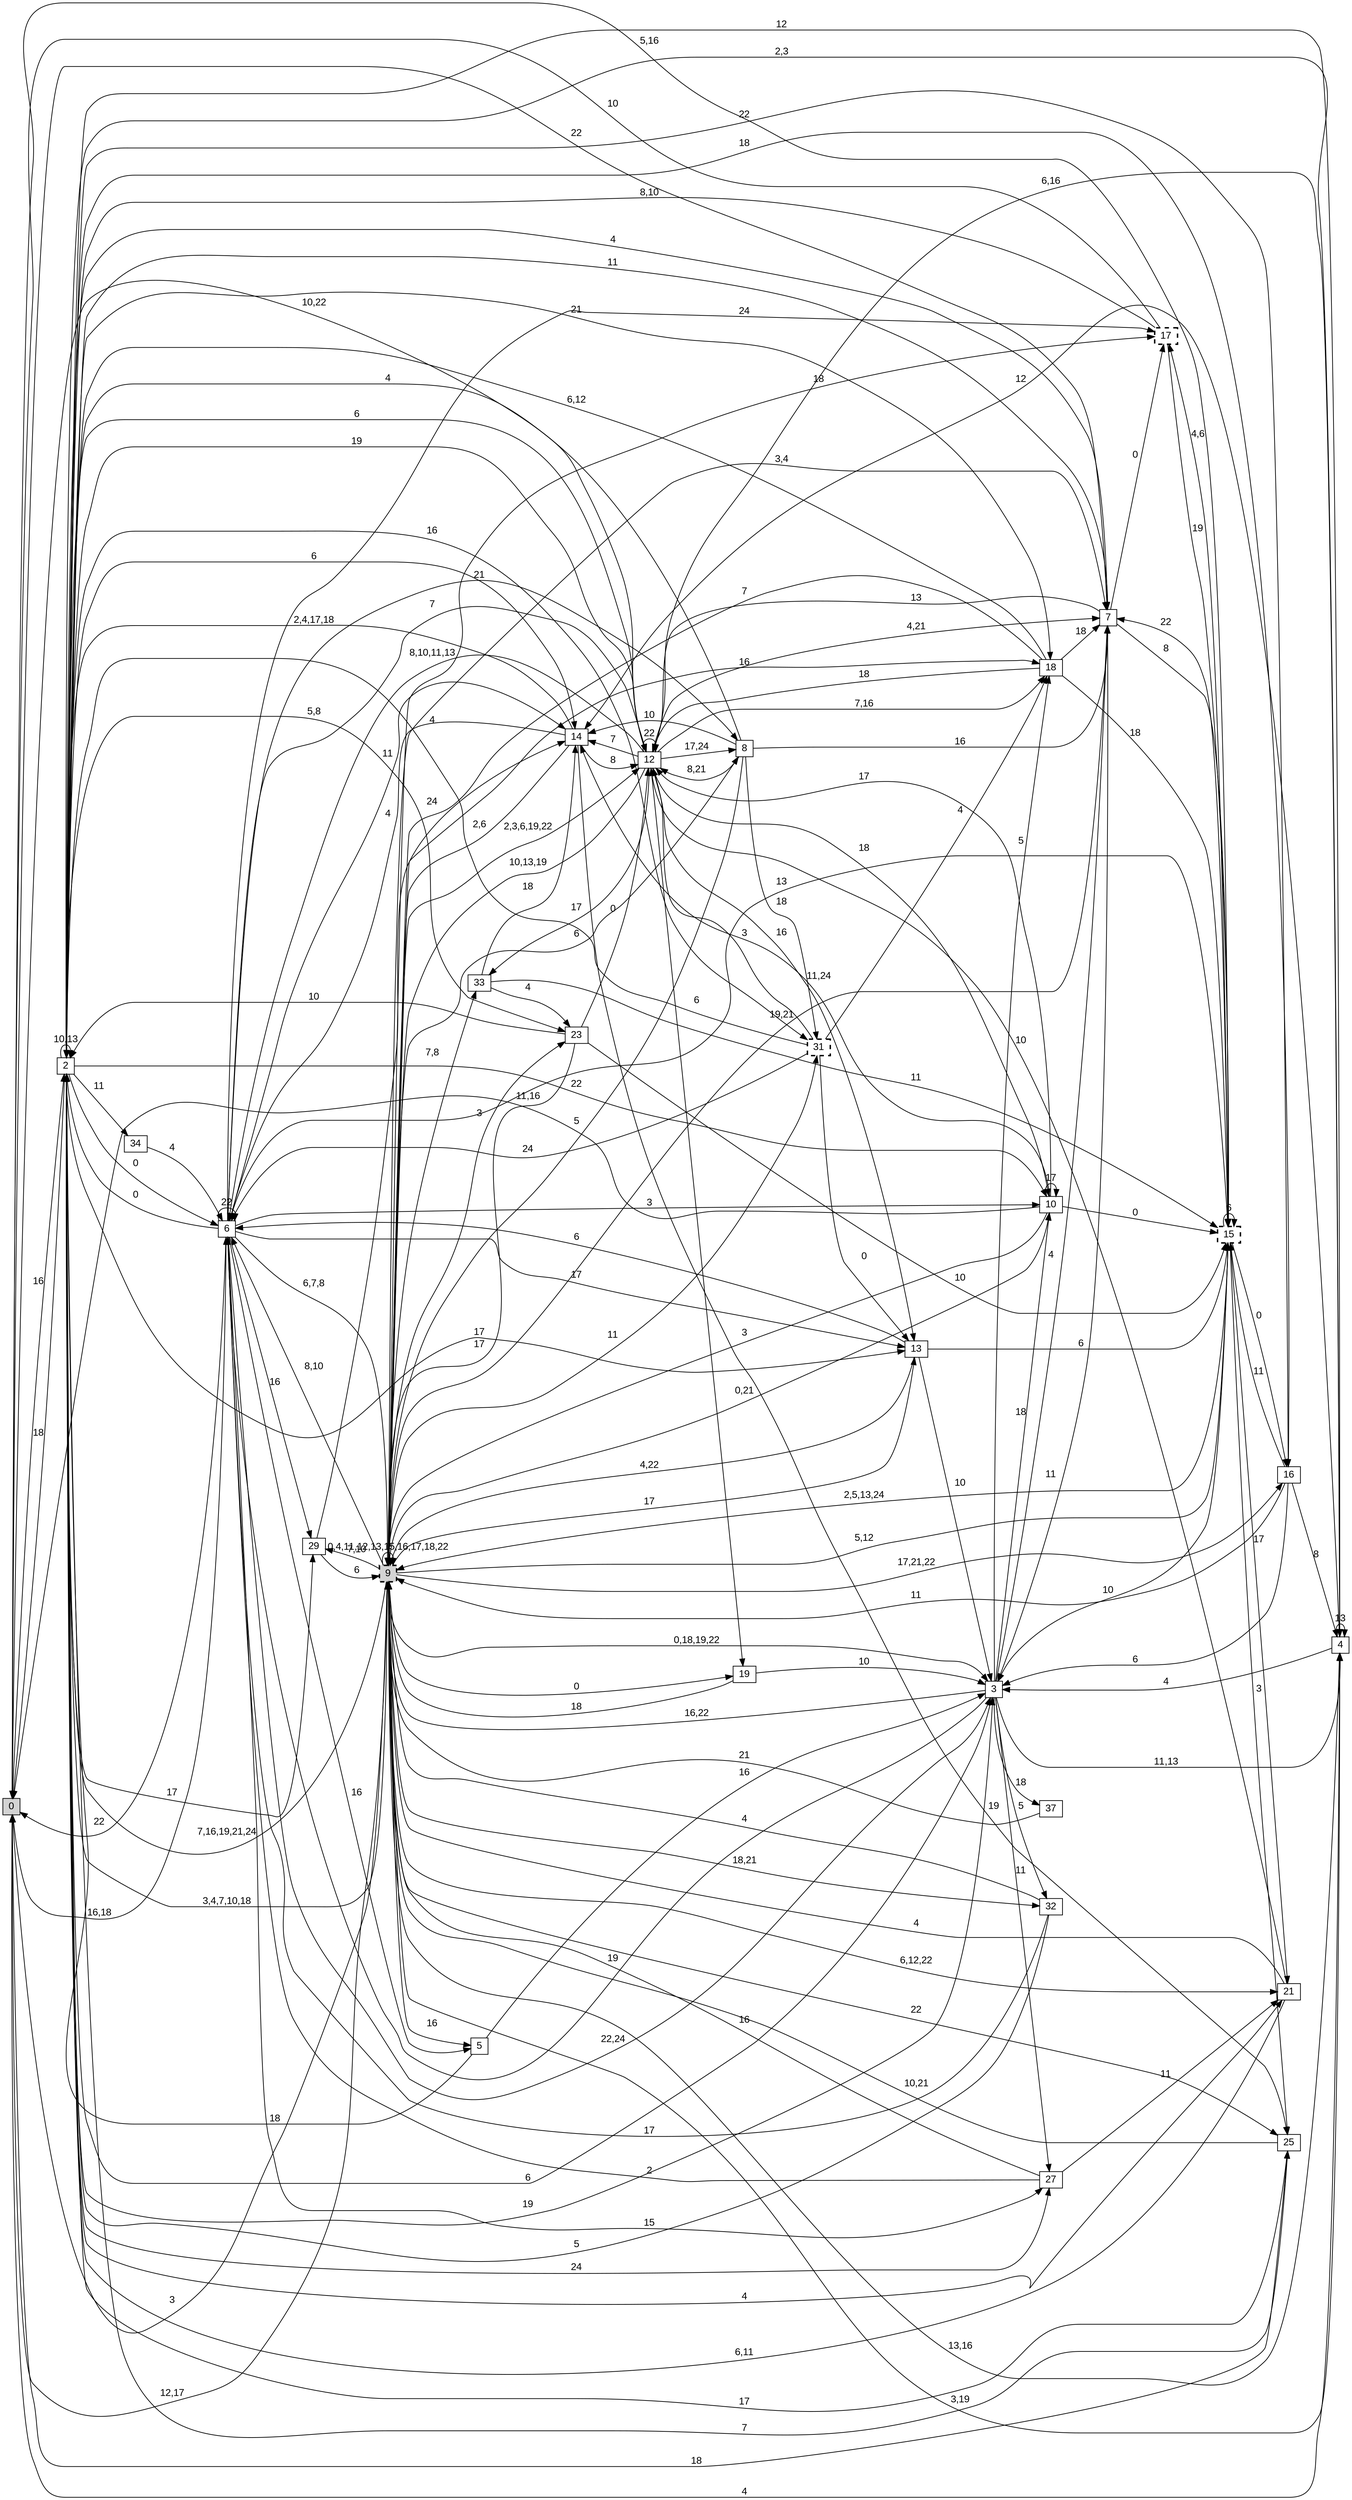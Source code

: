 digraph "NDFA" {
  rankdir=LR
  node [shape=box width=0.1 height=0.1 fontname=Arial]
  edge [fontname=Arial]
/* Estados */
 s0 [label="0" style="filled"] /* I:1 F:0 D:0 */
 s2 [label="2" ] /* I:0 F:0 D:0 */
 s3 [label="3" ] /* I:0 F:0 D:0 */
 s4 [label="4" ] /* I:0 F:0 D:0 */
 s5 [label="5" ] /* I:0 F:0 D:0 */
 s6 [label="6" ] /* I:0 F:0 D:0 */
 s7 [label="7" ] /* I:0 F:0 D:0 */
 s8 [label="8" ] /* I:0 F:0 D:0 */
 s9 [label="9" style="filled,bold,dashed"] /* I:1 F:1 D:0 */
 s10 [label="10" ] /* I:0 F:0 D:0 */
 s12 [label="12" ] /* I:0 F:0 D:0 */
 s13 [label="13" ] /* I:0 F:0 D:0 */
 s14 [label="14" ] /* I:0 F:0 D:0 */
 s15 [label="15" style="bold,dashed"] /* I:0 F:1 D:0 */
 s16 [label="16" ] /* I:0 F:0 D:0 */
 s17 [label="17" style="bold,dashed"] /* I:0 F:1 D:0 */
 s18 [label="18" ] /* I:0 F:0 D:0 */
 s19 [label="19" ] /* I:0 F:0 D:0 */
 s21 [label="21" ] /* I:0 F:0 D:0 */
 s23 [label="23" ] /* I:0 F:0 D:0 */
 s25 [label="25" ] /* I:0 F:0 D:0 */
 s27 [label="27" ] /* I:0 F:0 D:0 */
 s29 [label="29" ] /* I:0 F:0 D:0 */
 s31 [label="31" style="bold,dashed"] /* I:0 F:1 D:0 */
 s32 [label="32" ] /* I:0 F:0 D:0 */
 s33 [label="33" ] /* I:0 F:0 D:0 */
 s34 [label="34" ] /* I:0 F:0 D:0 */
 s37 [label="37" ] /* I:0 F:0 D:0 */
/* Transiciones */
  s0 -> s2 [label="16"]
  s0 -> s6 [label="16,18"]
  s0 -> s7 [label="22"]
  s0 -> s9 [label="12,17"]
  s0 -> s15 [label="5,16"]
  s0 -> s25 [label="18"]
  s2 -> s0 [label="18"]
  s2 -> s2 [label="10,13"]
  s2 -> s3 [label="19"]
  s2 -> s4 [label="12"]
  s2 -> s6 [label="0"]
  s2 -> s7 [label="4"]
  s2 -> s9 [label="3,4,7,10,18"]
  s2 -> s10 [label="22"]
  s2 -> s12 [label="6"]
  s2 -> s13 [label="17"]
  s2 -> s14 [label="6"]
  s2 -> s16 [label="22"]
  s2 -> s18 [label="21"]
  s2 -> s21 [label="4"]
  s2 -> s23 [label="5,8"]
  s2 -> s25 [label="7"]
  s2 -> s27 [label="24"]
  s2 -> s29 [label="17"]
  s2 -> s31 [label="16"]
  s2 -> s34 [label="11"]
  s3 -> s2 [label="6"]
  s3 -> s4 [label="11,13"]
  s3 -> s6 [label="19"]
  s3 -> s7 [label="4"]
  s3 -> s9 [label="16,22"]
  s3 -> s10 [label="18"]
  s3 -> s18 [label="5"]
  s3 -> s27 [label="11"]
  s3 -> s32 [label="5"]
  s3 -> s37 [label="18"]
  s4 -> s0 [label="4"]
  s4 -> s2 [label="2,3"]
  s4 -> s3 [label="4"]
  s4 -> s4 [label="13"]
  s4 -> s9 [label="3,19"]
  s4 -> s14 [label="12"]
  s5 -> s2 [label="18"]
  s5 -> s3 [label="16"]
  s6 -> s0 [label="22"]
  s6 -> s2 [label="0"]
  s6 -> s3 [label="22,24"]
  s6 -> s5 [label="16"]
  s6 -> s6 [label="22"]
  s6 -> s8 [label="21"]
  s6 -> s9 [label="6,7,8"]
  s6 -> s10 [label="3"]
  s6 -> s12 [label="7"]
  s6 -> s13 [label="17"]
  s6 -> s14 [label="11"]
  s6 -> s15 [label="13"]
  s6 -> s17 [label="24"]
  s6 -> s27 [label="15"]
  s6 -> s29 [label="16"]
  s7 -> s2 [label="11"]
  s7 -> s3 [label="11"]
  s7 -> s9 [label="19,21"]
  s7 -> s12 [label="13"]
  s7 -> s15 [label="8"]
  s7 -> s17 [label="0"]
  s8 -> s2 [label="4"]
  s8 -> s7 [label="16"]
  s8 -> s9 [label="5"]
  s8 -> s12 [label="8,21"]
  s8 -> s14 [label="10"]
  s8 -> s31 [label="18"]
  s9 -> s0 [label="3"]
  s9 -> s2 [label="7,16,19,21,24"]
  s9 -> s3 [label="0,18,19,22"]
  s9 -> s4 [label="13,16"]
  s9 -> s5 [label="16"]
  s9 -> s6 [label="8,10"]
  s9 -> s7 [label="3,4"]
  s9 -> s8 [label="6"]
  s9 -> s9 [label="0,4,11,12,13,15,16,17,18,22"]
  s9 -> s10 [label="0,21"]
  s9 -> s12 [label="2,3,6,19,22"]
  s9 -> s13 [label="17"]
  s9 -> s15 [label="5,12"]
  s9 -> s16 [label="17,21,22"]
  s9 -> s17 [label="18"]
  s9 -> s18 [label="16"]
  s9 -> s19 [label="0"]
  s9 -> s21 [label="6,12,22"]
  s9 -> s23 [label="3"]
  s9 -> s25 [label="22"]
  s9 -> s29 [label="7,10"]
  s9 -> s31 [label="11"]
  s9 -> s32 [label="18,21"]
  s9 -> s33 [label="7,8"]
  s10 -> s0 [label="11,16"]
  s10 -> s9 [label="3"]
  s10 -> s10 [label="17"]
  s10 -> s12 [label="17"]
  s10 -> s14 [label="11,24"]
  s10 -> s15 [label="0"]
  s12 -> s0 [label="10,22"]
  s12 -> s2 [label="19"]
  s12 -> s4 [label="6,16"]
  s12 -> s6 [label="8,10,11,13"]
  s12 -> s7 [label="4,21"]
  s12 -> s8 [label="17,24"]
  s12 -> s9 [label="10,13,19"]
  s12 -> s10 [label="18"]
  s12 -> s12 [label="22"]
  s12 -> s13 [label="16"]
  s12 -> s14 [label="7"]
  s12 -> s18 [label="7,16"]
  s12 -> s19 [label="6"]
  s12 -> s33 [label="17"]
  s13 -> s3 [label="10"]
  s13 -> s6 [label="6"]
  s13 -> s9 [label="4,22"]
  s13 -> s15 [label="6"]
  s14 -> s2 [label="2,4,17,18"]
  s14 -> s6 [label="4"]
  s14 -> s9 [label="2,6"]
  s14 -> s12 [label="8"]
  s14 -> s25 [label="19"]
  s15 -> s3 [label="10"]
  s15 -> s7 [label="22"]
  s15 -> s9 [label="2,5,13,24"]
  s15 -> s15 [label="6"]
  s15 -> s16 [label="0"]
  s15 -> s17 [label="4,6"]
  s15 -> s21 [label="17"]
  s15 -> s25 [label="3"]
  s16 -> s2 [label="18"]
  s16 -> s3 [label="6"]
  s16 -> s4 [label="8"]
  s16 -> s9 [label="11"]
  s16 -> s15 [label="11"]
  s17 -> s0 [label="10"]
  s17 -> s2 [label="8,10"]
  s17 -> s15 [label="19"]
  s18 -> s2 [label="6,12"]
  s18 -> s7 [label="18"]
  s18 -> s9 [label="7"]
  s18 -> s12 [label="18"]
  s18 -> s15 [label="18"]
  s19 -> s3 [label="10"]
  s19 -> s9 [label="18"]
  s21 -> s2 [label="6,11"]
  s21 -> s9 [label="4"]
  s21 -> s12 [label="10"]
  s23 -> s2 [label="10"]
  s23 -> s9 [label="17"]
  s23 -> s12 [label="0"]
  s23 -> s15 [label="10"]
  s25 -> s2 [label="17"]
  s25 -> s9 [label="10,21"]
  s27 -> s6 [label="2"]
  s27 -> s9 [label="16"]
  s27 -> s21 [label="11"]
  s29 -> s9 [label="6"]
  s29 -> s14 [label="24"]
  s31 -> s2 [label="4"]
  s31 -> s6 [label="24"]
  s31 -> s12 [label="3"]
  s31 -> s13 [label="0"]
  s31 -> s18 [label="4"]
  s32 -> s2 [label="5"]
  s32 -> s6 [label="17"]
  s32 -> s9 [label="4"]
  s33 -> s14 [label="18"]
  s33 -> s15 [label="11"]
  s33 -> s23 [label="4"]
  s34 -> s6 [label="4"]
  s37 -> s9 [label="21"]
}
